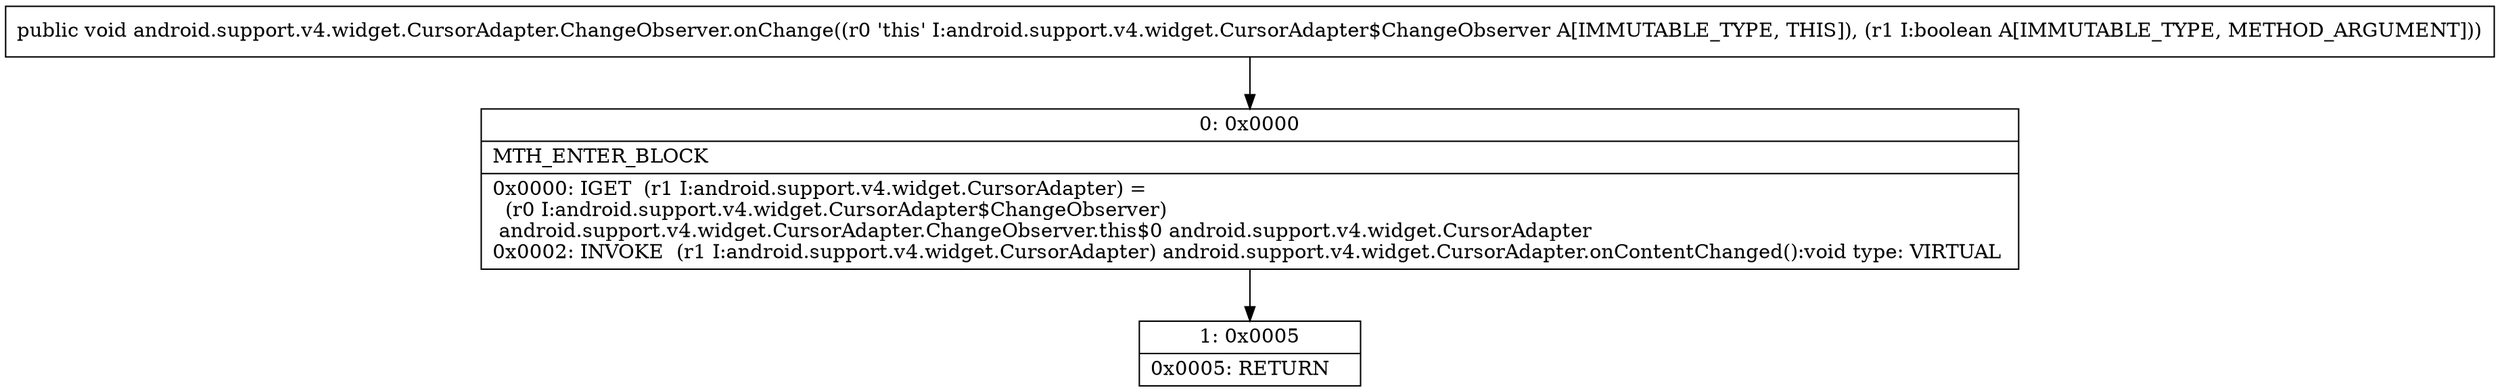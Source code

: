 digraph "CFG forandroid.support.v4.widget.CursorAdapter.ChangeObserver.onChange(Z)V" {
Node_0 [shape=record,label="{0\:\ 0x0000|MTH_ENTER_BLOCK\l|0x0000: IGET  (r1 I:android.support.v4.widget.CursorAdapter) = \l  (r0 I:android.support.v4.widget.CursorAdapter$ChangeObserver)\l android.support.v4.widget.CursorAdapter.ChangeObserver.this$0 android.support.v4.widget.CursorAdapter \l0x0002: INVOKE  (r1 I:android.support.v4.widget.CursorAdapter) android.support.v4.widget.CursorAdapter.onContentChanged():void type: VIRTUAL \l}"];
Node_1 [shape=record,label="{1\:\ 0x0005|0x0005: RETURN   \l}"];
MethodNode[shape=record,label="{public void android.support.v4.widget.CursorAdapter.ChangeObserver.onChange((r0 'this' I:android.support.v4.widget.CursorAdapter$ChangeObserver A[IMMUTABLE_TYPE, THIS]), (r1 I:boolean A[IMMUTABLE_TYPE, METHOD_ARGUMENT])) }"];
MethodNode -> Node_0;
Node_0 -> Node_1;
}


